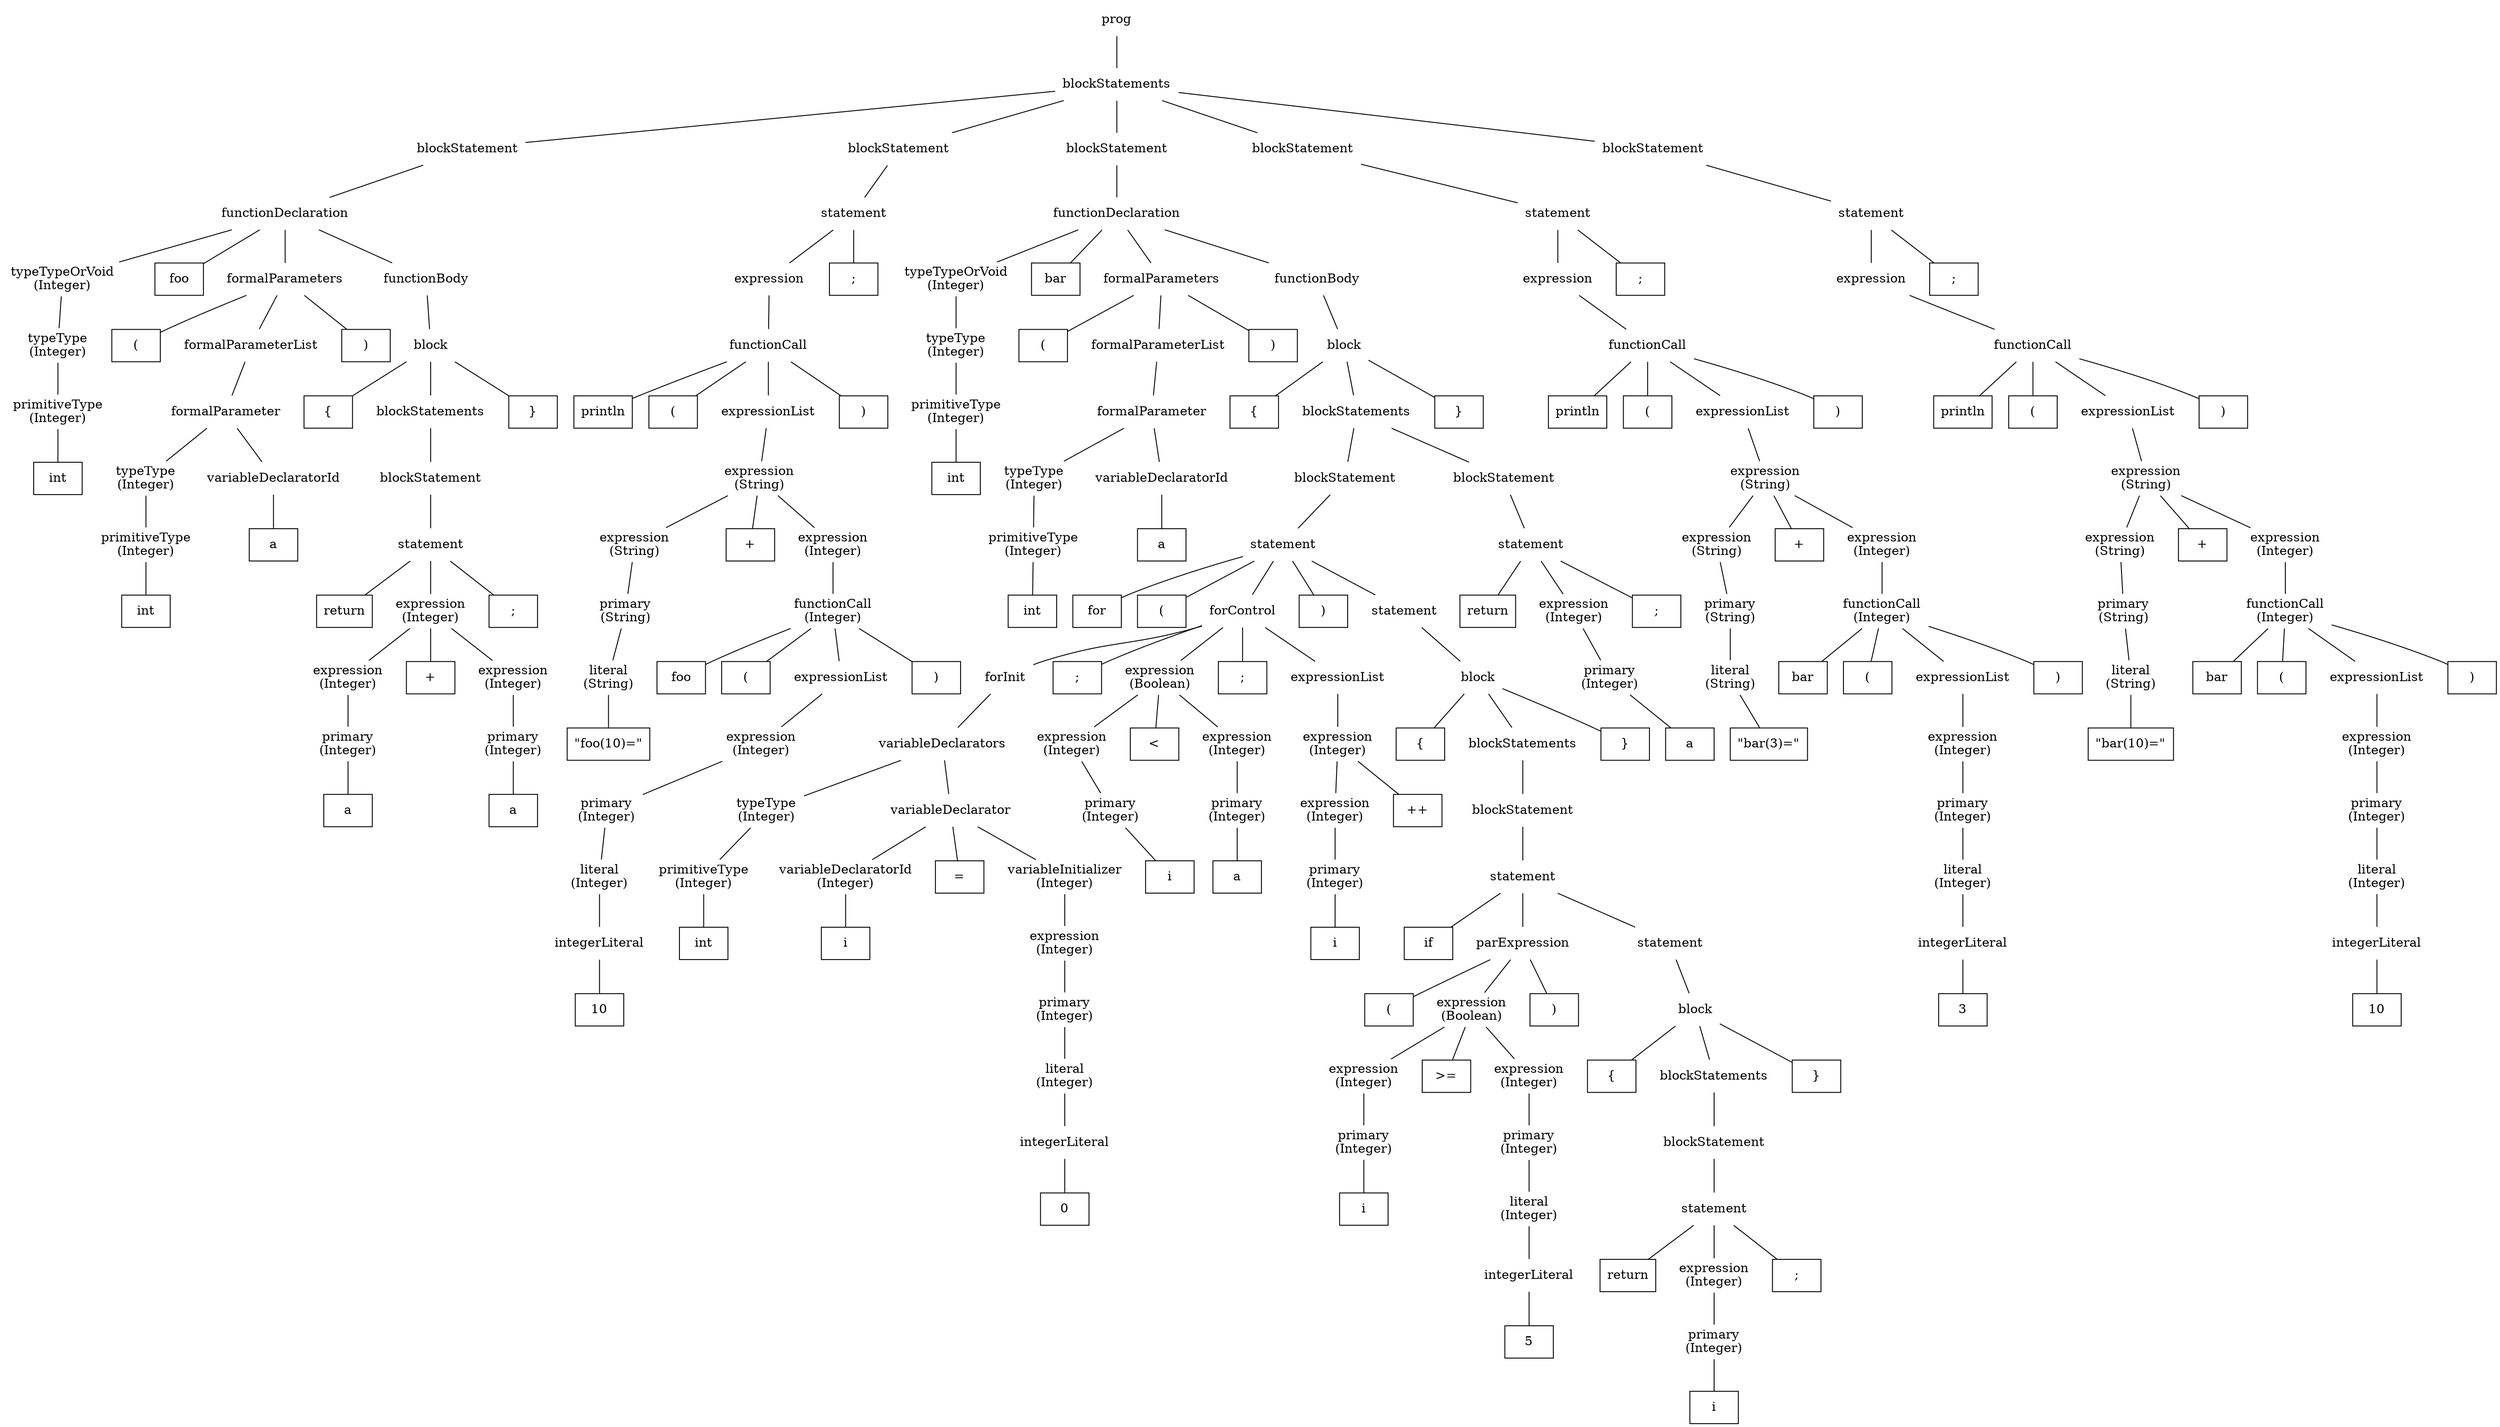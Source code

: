 graph at {
node [shape=plaintext]
0 [label="prog"]
1 [label="blockStatements"]
0 -- 1
2 [label="blockStatement"]
1 -- 2
3 [label="functionDeclaration"]
2 -- 3
4 [label="typeTypeOrVoid"]
3 -- 4
5 [label="typeType"]
4 -- 5
6 [label="primitiveType"]
5 -- 6
7 [label="int" shape=rectangle]
6 -- 7
8 [label="foo" shape=rectangle]
3 -- 8
9 [label="formalParameters"]
3 -- 9
10 [label="(" shape=rectangle]
9 -- 10
11 [label="formalParameterList"]
9 -- 11
12 [label="formalParameter"]
11 -- 12
13 [label="typeType"]
12 -- 13
14 [label="primitiveType"]
13 -- 14
15 [label="int" shape=rectangle]
14 -- 15
16 [label="variableDeclaratorId"]
12 -- 16
17 [label="a" shape=rectangle]
16 -- 17
18 [label=")" shape=rectangle]
9 -- 18
19 [label="functionBody"]
3 -- 19
20 [label="block"]
19 -- 20
21 [label="{" shape=rectangle]
20 -- 21
22 [label="blockStatements"]
20 -- 22
23 [label="blockStatement"]
22 -- 23
24 [label="statement"]
23 -- 24
25 [label="return" shape=rectangle]
24 -- 25
26 [label="expression"]
24 -- 26
27 [label="expression"]
26 -- 27
28 [label="primary"]
27 -- 28
29 [label="a" shape=rectangle]
28 -- 29
30 [label="+" shape=rectangle]
26 -- 30
31 [label="expression"]
26 -- 31
32 [label="primary"]
31 -- 32
33 [label="a" shape=rectangle]
32 -- 33
34 [label=";" shape=rectangle]
24 -- 34
35 [label="}" shape=rectangle]
20 -- 35
36 [label="blockStatement"]
1 -- 36
37 [label="statement"]
36 -- 37
38 [label="expression"]
37 -- 38
39 [label="functionCall"]
38 -- 39
40 [label="println" shape=rectangle]
39 -- 40
41 [label="(" shape=rectangle]
39 -- 41
42 [label="expressionList"]
39 -- 42
43 [label="expression"]
42 -- 43
44 [label="expression"]
43 -- 44
45 [label="primary"]
44 -- 45
46 [label="literal"]
45 -- 46
47 [label="\"foo(10)=\"" shape=rectangle]
46 -- 47
48 [label="+" shape=rectangle]
43 -- 48
49 [label="expression"]
43 -- 49
50 [label="functionCall"]
49 -- 50
51 [label="foo" shape=rectangle]
50 -- 51
52 [label="(" shape=rectangle]
50 -- 52
53 [label="expressionList"]
50 -- 53
54 [label="expression"]
53 -- 54
55 [label="primary"]
54 -- 55
56 [label="literal"]
55 -- 56
57 [label="integerLiteral"]
56 -- 57
58 [label="10" shape=rectangle]
57 -- 58
59 [label=")" shape=rectangle]
50 -- 59
60 [label=")" shape=rectangle]
39 -- 60
61 [label=";" shape=rectangle]
37 -- 61
62 [label="blockStatement"]
1 -- 62
63 [label="functionDeclaration"]
62 -- 63
64 [label="typeTypeOrVoid"]
63 -- 64
65 [label="typeType"]
64 -- 65
66 [label="primitiveType"]
65 -- 66
67 [label="int" shape=rectangle]
66 -- 67
68 [label="bar" shape=rectangle]
63 -- 68
69 [label="formalParameters"]
63 -- 69
70 [label="(" shape=rectangle]
69 -- 70
71 [label="formalParameterList"]
69 -- 71
72 [label="formalParameter"]
71 -- 72
73 [label="typeType"]
72 -- 73
74 [label="primitiveType"]
73 -- 74
75 [label="int" shape=rectangle]
74 -- 75
76 [label="variableDeclaratorId"]
72 -- 76
77 [label="a" shape=rectangle]
76 -- 77
78 [label=")" shape=rectangle]
69 -- 78
79 [label="functionBody"]
63 -- 79
80 [label="block"]
79 -- 80
81 [label="{" shape=rectangle]
80 -- 81
82 [label="blockStatements"]
80 -- 82
83 [label="blockStatement"]
82 -- 83
84 [label="statement"]
83 -- 84
85 [label="for" shape=rectangle]
84 -- 85
86 [label="(" shape=rectangle]
84 -- 86
87 [label="forControl"]
84 -- 87
88 [label="forInit"]
87 -- 88
89 [label="variableDeclarators"]
88 -- 89
90 [label="typeType"]
89 -- 90
91 [label="primitiveType"]
90 -- 91
92 [label="int" shape=rectangle]
91 -- 92
93 [label="variableDeclarator"]
89 -- 93
94 [label="variableDeclaratorId"]
93 -- 94
95 [label="i" shape=rectangle]
94 -- 95
96 [label="=" shape=rectangle]
93 -- 96
97 [label="variableInitializer"]
93 -- 97
98 [label="expression"]
97 -- 98
99 [label="primary"]
98 -- 99
100 [label="literal"]
99 -- 100
101 [label="integerLiteral"]
100 -- 101
102 [label="0" shape=rectangle]
101 -- 102
103 [label=";" shape=rectangle]
87 -- 103
104 [label="expression"]
87 -- 104
105 [label="expression"]
104 -- 105
106 [label="primary"]
105 -- 106
107 [label="i" shape=rectangle]
106 -- 107
108 [label="<" shape=rectangle]
104 -- 108
109 [label="expression"]
104 -- 109
110 [label="primary"]
109 -- 110
111 [label="a" shape=rectangle]
110 -- 111
112 [label=";" shape=rectangle]
87 -- 112
113 [label="expressionList"]
87 -- 113
114 [label="expression"]
113 -- 114
115 [label="expression"]
114 -- 115
116 [label="primary"]
115 -- 116
117 [label="i" shape=rectangle]
116 -- 117
118 [label="++" shape=rectangle]
114 -- 118
119 [label=")" shape=rectangle]
84 -- 119
120 [label="statement"]
84 -- 120
121 [label="block"]
120 -- 121
122 [label="{" shape=rectangle]
121 -- 122
123 [label="blockStatements"]
121 -- 123
124 [label="blockStatement"]
123 -- 124
125 [label="statement"]
124 -- 125
126 [label="if" shape=rectangle]
125 -- 126
127 [label="parExpression"]
125 -- 127
128 [label="(" shape=rectangle]
127 -- 128
129 [label="expression"]
127 -- 129
130 [label="expression"]
129 -- 130
131 [label="primary"]
130 -- 131
132 [label="i" shape=rectangle]
131 -- 132
133 [label=">=" shape=rectangle]
129 -- 133
134 [label="expression"]
129 -- 134
135 [label="primary"]
134 -- 135
136 [label="literal"]
135 -- 136
137 [label="integerLiteral"]
136 -- 137
138 [label="5" shape=rectangle]
137 -- 138
139 [label=")" shape=rectangle]
127 -- 139
140 [label="statement"]
125 -- 140
141 [label="block"]
140 -- 141
142 [label="{" shape=rectangle]
141 -- 142
143 [label="blockStatements"]
141 -- 143
144 [label="blockStatement"]
143 -- 144
145 [label="statement"]
144 -- 145
146 [label="return" shape=rectangle]
145 -- 146
147 [label="expression"]
145 -- 147
148 [label="primary"]
147 -- 148
149 [label="i" shape=rectangle]
148 -- 149
150 [label=";" shape=rectangle]
145 -- 150
151 [label="}" shape=rectangle]
141 -- 151
152 [label="}" shape=rectangle]
121 -- 152
153 [label="blockStatement"]
82 -- 153
154 [label="statement"]
153 -- 154
155 [label="return" shape=rectangle]
154 -- 155
156 [label="expression"]
154 -- 156
157 [label="primary"]
156 -- 157
158 [label="a" shape=rectangle]
157 -- 158
159 [label=";" shape=rectangle]
154 -- 159
160 [label="}" shape=rectangle]
80 -- 160
161 [label="blockStatement"]
1 -- 161
162 [label="statement"]
161 -- 162
163 [label="expression"]
162 -- 163
164 [label="functionCall"]
163 -- 164
165 [label="println" shape=rectangle]
164 -- 165
166 [label="(" shape=rectangle]
164 -- 166
167 [label="expressionList"]
164 -- 167
168 [label="expression"]
167 -- 168
169 [label="expression"]
168 -- 169
170 [label="primary"]
169 -- 170
171 [label="literal"]
170 -- 171
172 [label="\"bar(3)=\"" shape=rectangle]
171 -- 172
173 [label="+" shape=rectangle]
168 -- 173
174 [label="expression"]
168 -- 174
175 [label="functionCall"]
174 -- 175
176 [label="bar" shape=rectangle]
175 -- 176
177 [label="(" shape=rectangle]
175 -- 177
178 [label="expressionList"]
175 -- 178
179 [label="expression"]
178 -- 179
180 [label="primary"]
179 -- 180
181 [label="literal"]
180 -- 181
182 [label="integerLiteral"]
181 -- 182
183 [label="3" shape=rectangle]
182 -- 183
184 [label=")" shape=rectangle]
175 -- 184
185 [label=")" shape=rectangle]
164 -- 185
186 [label=";" shape=rectangle]
162 -- 186
187 [label="blockStatement"]
1 -- 187
188 [label="statement"]
187 -- 188
189 [label="expression"]
188 -- 189
190 [label="functionCall"]
189 -- 190
191 [label="println" shape=rectangle]
190 -- 191
192 [label="(" shape=rectangle]
190 -- 192
193 [label="expressionList"]
190 -- 193
194 [label="expression"]
193 -- 194
195 [label="expression"]
194 -- 195
196 [label="primary"]
195 -- 196
197 [label="literal"]
196 -- 197
198 [label="\"bar(10)=\"" shape=rectangle]
197 -- 198
199 [label="+" shape=rectangle]
194 -- 199
200 [label="expression"]
194 -- 200
201 [label="functionCall"]
200 -- 201
202 [label="bar" shape=rectangle]
201 -- 202
203 [label="(" shape=rectangle]
201 -- 203
204 [label="expressionList"]
201 -- 204
205 [label="expression"]
204 -- 205
206 [label="primary"]
205 -- 206
207 [label="literal"]
206 -- 207
208 [label="integerLiteral"]
207 -- 208
209 [label="10" shape=rectangle]
208 -- 209
210 [label=")" shape=rectangle]
201 -- 210
211 [label=")" shape=rectangle]
190 -- 211
212 [label=";" shape=rectangle]
188 -- 212
6 [label="primitiveType\n(Integer)"]
5 [label="typeType\n(Integer)"]
4 [label="typeTypeOrVoid\n(Integer)"]
14 [label="primitiveType\n(Integer)"]
13 [label="typeType\n(Integer)"]
66 [label="primitiveType\n(Integer)"]
65 [label="typeType\n(Integer)"]
64 [label="typeTypeOrVoid\n(Integer)"]
74 [label="primitiveType\n(Integer)"]
73 [label="typeType\n(Integer)"]
91 [label="primitiveType\n(Integer)"]
90 [label="typeType\n(Integer)"]
28 [label="primary\n(Integer)"]
27 [label="expression\n(Integer)"]
32 [label="primary\n(Integer)"]
31 [label="expression\n(Integer)"]
26 [label="expression\n(Integer)"]
46 [label="literal\n(String)"]
45 [label="primary\n(String)"]
44 [label="expression\n(String)"]
56 [label="literal\n(Integer)"]
55 [label="primary\n(Integer)"]
54 [label="expression\n(Integer)"]
50 [label="functionCall\n(Integer)"]
49 [label="expression\n(Integer)"]
43 [label="expression\n(String)"]
94 [label="variableDeclaratorId\n(Integer)"]
100 [label="literal\n(Integer)"]
99 [label="primary\n(Integer)"]
98 [label="expression\n(Integer)"]
97 [label="variableInitializer\n(Integer)"]
106 [label="primary\n(Integer)"]
105 [label="expression\n(Integer)"]
110 [label="primary\n(Integer)"]
109 [label="expression\n(Integer)"]
104 [label="expression\n(Boolean)"]
116 [label="primary\n(Integer)"]
115 [label="expression\n(Integer)"]
114 [label="expression\n(Integer)"]
131 [label="primary\n(Integer)"]
130 [label="expression\n(Integer)"]
136 [label="literal\n(Integer)"]
135 [label="primary\n(Integer)"]
134 [label="expression\n(Integer)"]
129 [label="expression\n(Boolean)"]
148 [label="primary\n(Integer)"]
147 [label="expression\n(Integer)"]
157 [label="primary\n(Integer)"]
156 [label="expression\n(Integer)"]
171 [label="literal\n(String)"]
170 [label="primary\n(String)"]
169 [label="expression\n(String)"]
181 [label="literal\n(Integer)"]
180 [label="primary\n(Integer)"]
179 [label="expression\n(Integer)"]
175 [label="functionCall\n(Integer)"]
174 [label="expression\n(Integer)"]
168 [label="expression\n(String)"]
197 [label="literal\n(String)"]
196 [label="primary\n(String)"]
195 [label="expression\n(String)"]
207 [label="literal\n(Integer)"]
206 [label="primary\n(Integer)"]
205 [label="expression\n(Integer)"]
201 [label="functionCall\n(Integer)"]
200 [label="expression\n(Integer)"]
194 [label="expression\n(String)"]
}
